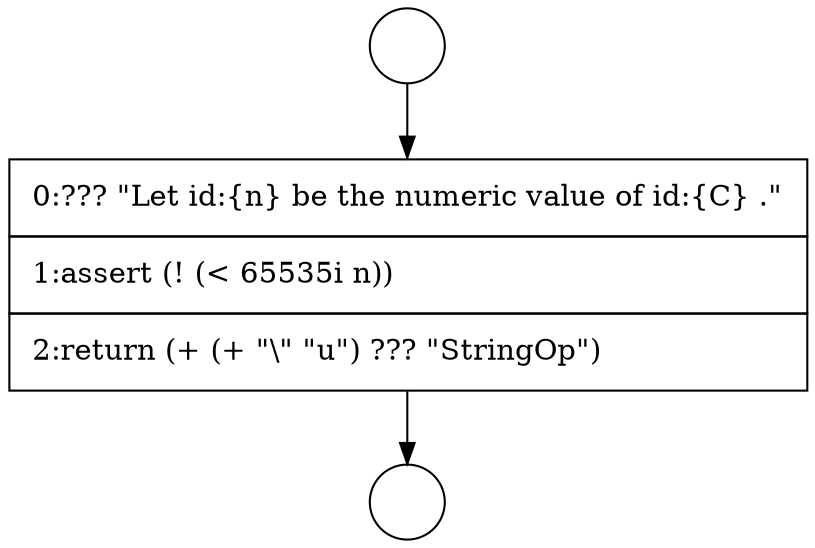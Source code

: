 digraph {
  node18376 [shape=circle label=" " color="black" fillcolor="white" style=filled]
  node18378 [shape=none, margin=0, label=<<font color="black">
    <table border="0" cellborder="1" cellspacing="0" cellpadding="10">
      <tr><td align="left">0:??? &quot;Let id:{n} be the numeric value of id:{C} .&quot;</td></tr>
      <tr><td align="left">1:assert (! (&lt; 65535i n))</td></tr>
      <tr><td align="left">2:return (+ (+ &quot;\\&quot; &quot;u&quot;) ??? &quot;StringOp&quot;)</td></tr>
    </table>
  </font>> color="black" fillcolor="white" style=filled]
  node18377 [shape=circle label=" " color="black" fillcolor="white" style=filled]
  node18376 -> node18378 [ color="black"]
  node18378 -> node18377 [ color="black"]
}
